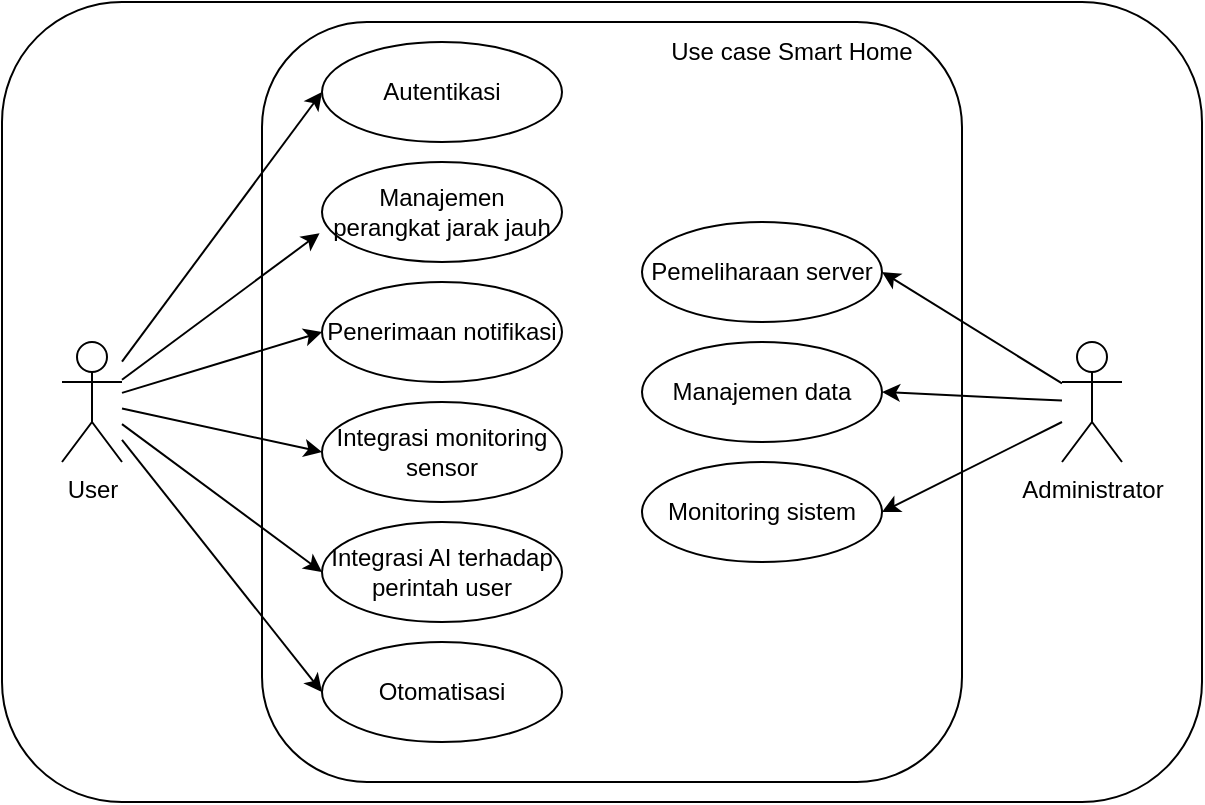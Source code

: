 <mxfile version="24.8.6">
  <diagram name="Page-1" id="XxHtfUKZ68LcEhgbas6Y">
    <mxGraphModel dx="1050" dy="522" grid="1" gridSize="10" guides="1" tooltips="1" connect="1" arrows="1" fold="1" page="1" pageScale="1" pageWidth="850" pageHeight="1100" math="0" shadow="0">
      <root>
        <mxCell id="0" />
        <mxCell id="1" parent="0" />
        <mxCell id="wCZGcdCFYKJnSCnD7NN1-4" value="" style="rounded=1;whiteSpace=wrap;html=1;" vertex="1" parent="1">
          <mxGeometry x="120" y="600" width="600" height="400" as="geometry" />
        </mxCell>
        <mxCell id="wCZGcdCFYKJnSCnD7NN1-1" value="User" style="shape=umlActor;verticalLabelPosition=bottom;verticalAlign=top;html=1;outlineConnect=0;" vertex="1" parent="1">
          <mxGeometry x="150" y="770" width="30" height="60" as="geometry" />
        </mxCell>
        <mxCell id="wCZGcdCFYKJnSCnD7NN1-2" value="Administrator" style="shape=umlActor;verticalLabelPosition=bottom;verticalAlign=top;html=1;outlineConnect=0;" vertex="1" parent="1">
          <mxGeometry x="650" y="770" width="30" height="60" as="geometry" />
        </mxCell>
        <mxCell id="wCZGcdCFYKJnSCnD7NN1-5" value="" style="rounded=1;whiteSpace=wrap;html=1;" vertex="1" parent="1">
          <mxGeometry x="250" y="610" width="350" height="380" as="geometry" />
        </mxCell>
        <mxCell id="wCZGcdCFYKJnSCnD7NN1-6" value="Autentikasi" style="ellipse;whiteSpace=wrap;html=1;" vertex="1" parent="1">
          <mxGeometry x="280" y="620" width="120" height="50" as="geometry" />
        </mxCell>
        <mxCell id="wCZGcdCFYKJnSCnD7NN1-7" value="Manajemen perangkat jarak jauh" style="ellipse;whiteSpace=wrap;html=1;" vertex="1" parent="1">
          <mxGeometry x="280" y="680" width="120" height="50" as="geometry" />
        </mxCell>
        <mxCell id="wCZGcdCFYKJnSCnD7NN1-8" value="Penerimaan notifikasi" style="ellipse;whiteSpace=wrap;html=1;" vertex="1" parent="1">
          <mxGeometry x="280" y="740" width="120" height="50" as="geometry" />
        </mxCell>
        <mxCell id="wCZGcdCFYKJnSCnD7NN1-9" value="Integrasi monitoring sensor" style="ellipse;whiteSpace=wrap;html=1;" vertex="1" parent="1">
          <mxGeometry x="280" y="800" width="120" height="50" as="geometry" />
        </mxCell>
        <mxCell id="wCZGcdCFYKJnSCnD7NN1-10" value="Integrasi AI terhadap perintah user" style="ellipse;whiteSpace=wrap;html=1;" vertex="1" parent="1">
          <mxGeometry x="280" y="860" width="120" height="50" as="geometry" />
        </mxCell>
        <mxCell id="wCZGcdCFYKJnSCnD7NN1-11" value="Otomatisasi" style="ellipse;whiteSpace=wrap;html=1;" vertex="1" parent="1">
          <mxGeometry x="280" y="920" width="120" height="50" as="geometry" />
        </mxCell>
        <mxCell id="wCZGcdCFYKJnSCnD7NN1-12" value="Pemeliharaan server" style="ellipse;whiteSpace=wrap;html=1;" vertex="1" parent="1">
          <mxGeometry x="440" y="710" width="120" height="50" as="geometry" />
        </mxCell>
        <mxCell id="wCZGcdCFYKJnSCnD7NN1-13" value="Manajemen data" style="ellipse;whiteSpace=wrap;html=1;" vertex="1" parent="1">
          <mxGeometry x="440" y="770" width="120" height="50" as="geometry" />
        </mxCell>
        <mxCell id="wCZGcdCFYKJnSCnD7NN1-14" value="Monitoring sistem" style="ellipse;whiteSpace=wrap;html=1;" vertex="1" parent="1">
          <mxGeometry x="440" y="830" width="120" height="50" as="geometry" />
        </mxCell>
        <mxCell id="wCZGcdCFYKJnSCnD7NN1-15" value="" style="endArrow=classic;html=1;rounded=0;entryX=0;entryY=0.5;entryDx=0;entryDy=0;" edge="1" parent="1" source="wCZGcdCFYKJnSCnD7NN1-1" target="wCZGcdCFYKJnSCnD7NN1-6">
          <mxGeometry width="50" height="50" relative="1" as="geometry">
            <mxPoint x="440" y="880" as="sourcePoint" />
            <mxPoint x="490" y="830" as="targetPoint" />
          </mxGeometry>
        </mxCell>
        <mxCell id="wCZGcdCFYKJnSCnD7NN1-16" value="" style="endArrow=classic;html=1;rounded=0;entryX=-0.01;entryY=0.712;entryDx=0;entryDy=0;entryPerimeter=0;" edge="1" parent="1" source="wCZGcdCFYKJnSCnD7NN1-1" target="wCZGcdCFYKJnSCnD7NN1-7">
          <mxGeometry width="50" height="50" relative="1" as="geometry">
            <mxPoint x="440" y="880" as="sourcePoint" />
            <mxPoint x="490" y="830" as="targetPoint" />
          </mxGeometry>
        </mxCell>
        <mxCell id="wCZGcdCFYKJnSCnD7NN1-17" value="" style="endArrow=classic;html=1;rounded=0;entryX=0;entryY=0.5;entryDx=0;entryDy=0;" edge="1" parent="1" source="wCZGcdCFYKJnSCnD7NN1-1" target="wCZGcdCFYKJnSCnD7NN1-8">
          <mxGeometry width="50" height="50" relative="1" as="geometry">
            <mxPoint x="440" y="880" as="sourcePoint" />
            <mxPoint x="490" y="830" as="targetPoint" />
          </mxGeometry>
        </mxCell>
        <mxCell id="wCZGcdCFYKJnSCnD7NN1-18" value="" style="endArrow=classic;html=1;rounded=0;entryX=0;entryY=0.5;entryDx=0;entryDy=0;" edge="1" parent="1" source="wCZGcdCFYKJnSCnD7NN1-1" target="wCZGcdCFYKJnSCnD7NN1-9">
          <mxGeometry width="50" height="50" relative="1" as="geometry">
            <mxPoint x="440" y="880" as="sourcePoint" />
            <mxPoint x="490" y="830" as="targetPoint" />
          </mxGeometry>
        </mxCell>
        <mxCell id="wCZGcdCFYKJnSCnD7NN1-19" value="" style="endArrow=classic;html=1;rounded=0;entryX=0;entryY=0.5;entryDx=0;entryDy=0;" edge="1" parent="1" source="wCZGcdCFYKJnSCnD7NN1-1" target="wCZGcdCFYKJnSCnD7NN1-10">
          <mxGeometry width="50" height="50" relative="1" as="geometry">
            <mxPoint x="440" y="880" as="sourcePoint" />
            <mxPoint x="490" y="830" as="targetPoint" />
          </mxGeometry>
        </mxCell>
        <mxCell id="wCZGcdCFYKJnSCnD7NN1-20" value="" style="endArrow=classic;html=1;rounded=0;entryX=0;entryY=0.5;entryDx=0;entryDy=0;" edge="1" parent="1" source="wCZGcdCFYKJnSCnD7NN1-1" target="wCZGcdCFYKJnSCnD7NN1-11">
          <mxGeometry width="50" height="50" relative="1" as="geometry">
            <mxPoint x="440" y="880" as="sourcePoint" />
            <mxPoint x="490" y="830" as="targetPoint" />
          </mxGeometry>
        </mxCell>
        <mxCell id="wCZGcdCFYKJnSCnD7NN1-21" value="" style="endArrow=classic;html=1;rounded=0;entryX=1;entryY=0.5;entryDx=0;entryDy=0;" edge="1" parent="1" source="wCZGcdCFYKJnSCnD7NN1-2" target="wCZGcdCFYKJnSCnD7NN1-12">
          <mxGeometry width="50" height="50" relative="1" as="geometry">
            <mxPoint x="440" y="880" as="sourcePoint" />
            <mxPoint x="490" y="830" as="targetPoint" />
          </mxGeometry>
        </mxCell>
        <mxCell id="wCZGcdCFYKJnSCnD7NN1-22" value="" style="endArrow=classic;html=1;rounded=0;entryX=1;entryY=0.5;entryDx=0;entryDy=0;" edge="1" parent="1" source="wCZGcdCFYKJnSCnD7NN1-2" target="wCZGcdCFYKJnSCnD7NN1-13">
          <mxGeometry width="50" height="50" relative="1" as="geometry">
            <mxPoint x="440" y="880" as="sourcePoint" />
            <mxPoint x="490" y="830" as="targetPoint" />
          </mxGeometry>
        </mxCell>
        <mxCell id="wCZGcdCFYKJnSCnD7NN1-23" value="" style="endArrow=classic;html=1;rounded=0;entryX=1;entryY=0.5;entryDx=0;entryDy=0;" edge="1" parent="1" target="wCZGcdCFYKJnSCnD7NN1-14">
          <mxGeometry width="50" height="50" relative="1" as="geometry">
            <mxPoint x="650" y="810" as="sourcePoint" />
            <mxPoint x="490" y="830" as="targetPoint" />
          </mxGeometry>
        </mxCell>
        <mxCell id="wCZGcdCFYKJnSCnD7NN1-24" value="Use case Smart Home" style="text;html=1;align=center;verticalAlign=middle;whiteSpace=wrap;rounded=0;" vertex="1" parent="1">
          <mxGeometry x="450" y="610" width="130" height="30" as="geometry" />
        </mxCell>
      </root>
    </mxGraphModel>
  </diagram>
</mxfile>
